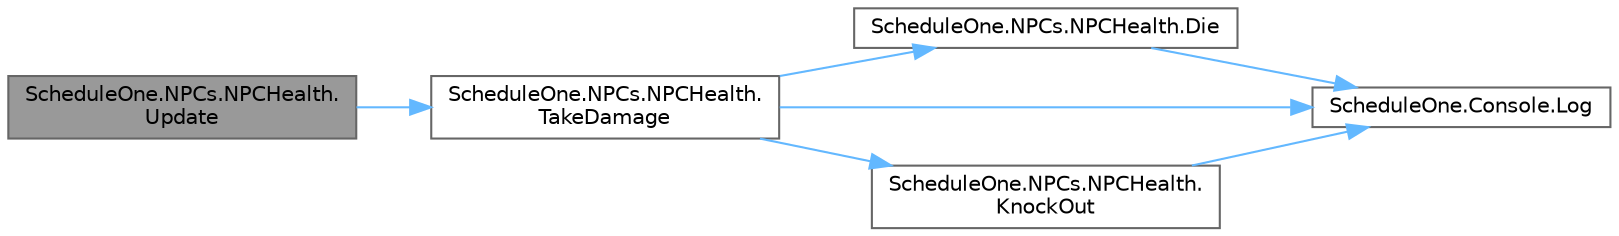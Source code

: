 digraph "ScheduleOne.NPCs.NPCHealth.Update"
{
 // LATEX_PDF_SIZE
  bgcolor="transparent";
  edge [fontname=Helvetica,fontsize=10,labelfontname=Helvetica,labelfontsize=10];
  node [fontname=Helvetica,fontsize=10,shape=box,height=0.2,width=0.4];
  rankdir="LR";
  Node1 [id="Node000001",label="ScheduleOne.NPCs.NPCHealth.\lUpdate",height=0.2,width=0.4,color="gray40", fillcolor="grey60", style="filled", fontcolor="black",tooltip=" "];
  Node1 -> Node2 [id="edge1_Node000001_Node000002",color="steelblue1",style="solid",tooltip=" "];
  Node2 [id="Node000002",label="ScheduleOne.NPCs.NPCHealth.\lTakeDamage",height=0.2,width=0.4,color="grey40", fillcolor="white", style="filled",URL="$class_schedule_one_1_1_n_p_cs_1_1_n_p_c_health.html#a6fad7c6a8b74b567e93529b18ab968dd",tooltip=" "];
  Node2 -> Node3 [id="edge2_Node000002_Node000003",color="steelblue1",style="solid",tooltip=" "];
  Node3 [id="Node000003",label="ScheduleOne.NPCs.NPCHealth.Die",height=0.2,width=0.4,color="grey40", fillcolor="white", style="filled",URL="$class_schedule_one_1_1_n_p_cs_1_1_n_p_c_health.html#a0f0abe06a08c4201e9013aa9f360becd",tooltip=" "];
  Node3 -> Node4 [id="edge3_Node000003_Node000004",color="steelblue1",style="solid",tooltip=" "];
  Node4 [id="Node000004",label="ScheduleOne.Console.Log",height=0.2,width=0.4,color="grey40", fillcolor="white", style="filled",URL="$class_schedule_one_1_1_console.html#afb218907244d12f7d08b1c1831fa1f8c",tooltip=" "];
  Node2 -> Node5 [id="edge4_Node000002_Node000005",color="steelblue1",style="solid",tooltip=" "];
  Node5 [id="Node000005",label="ScheduleOne.NPCs.NPCHealth.\lKnockOut",height=0.2,width=0.4,color="grey40", fillcolor="white", style="filled",URL="$class_schedule_one_1_1_n_p_cs_1_1_n_p_c_health.html#a0ad99a85ee85fa5f21fcdb779c7f9dc9",tooltip=" "];
  Node5 -> Node4 [id="edge5_Node000005_Node000004",color="steelblue1",style="solid",tooltip=" "];
  Node2 -> Node4 [id="edge6_Node000002_Node000004",color="steelblue1",style="solid",tooltip=" "];
}
